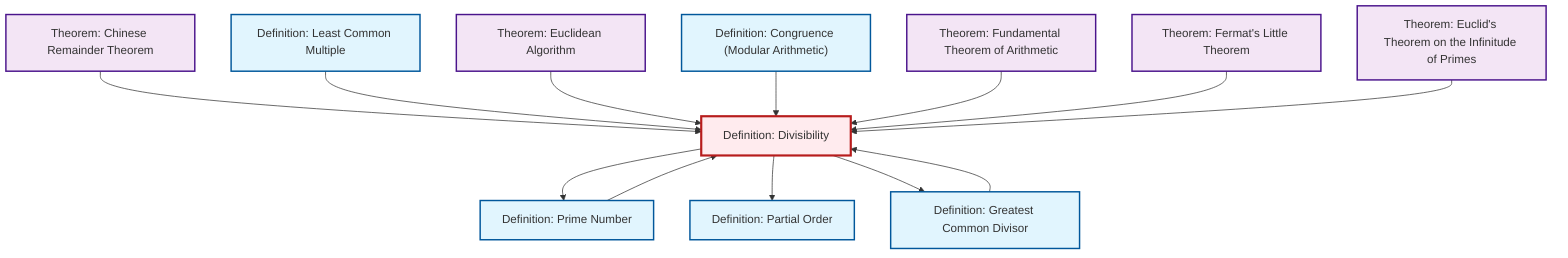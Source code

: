 graph TD
    classDef definition fill:#e1f5fe,stroke:#01579b,stroke-width:2px
    classDef theorem fill:#f3e5f5,stroke:#4a148c,stroke-width:2px
    classDef axiom fill:#fff3e0,stroke:#e65100,stroke-width:2px
    classDef example fill:#e8f5e9,stroke:#1b5e20,stroke-width:2px
    classDef current fill:#ffebee,stroke:#b71c1c,stroke-width:3px
    thm-euclid-infinitude-primes["Theorem: Euclid's Theorem on the Infinitude of Primes"]:::theorem
    def-partial-order["Definition: Partial Order"]:::definition
    def-divisibility["Definition: Divisibility"]:::definition
    def-prime["Definition: Prime Number"]:::definition
    thm-chinese-remainder["Theorem: Chinese Remainder Theorem"]:::theorem
    thm-fermat-little["Theorem: Fermat's Little Theorem"]:::theorem
    def-gcd["Definition: Greatest Common Divisor"]:::definition
    thm-fundamental-arithmetic["Theorem: Fundamental Theorem of Arithmetic"]:::theorem
    thm-euclidean-algorithm["Theorem: Euclidean Algorithm"]:::theorem
    def-lcm["Definition: Least Common Multiple"]:::definition
    def-congruence["Definition: Congruence (Modular Arithmetic)"]:::definition
    thm-chinese-remainder --> def-divisibility
    def-divisibility --> def-prime
    def-lcm --> def-divisibility
    thm-euclidean-algorithm --> def-divisibility
    def-divisibility --> def-partial-order
    def-divisibility --> def-gcd
    def-congruence --> def-divisibility
    def-gcd --> def-divisibility
    thm-fundamental-arithmetic --> def-divisibility
    def-prime --> def-divisibility
    thm-fermat-little --> def-divisibility
    thm-euclid-infinitude-primes --> def-divisibility
    class def-divisibility current